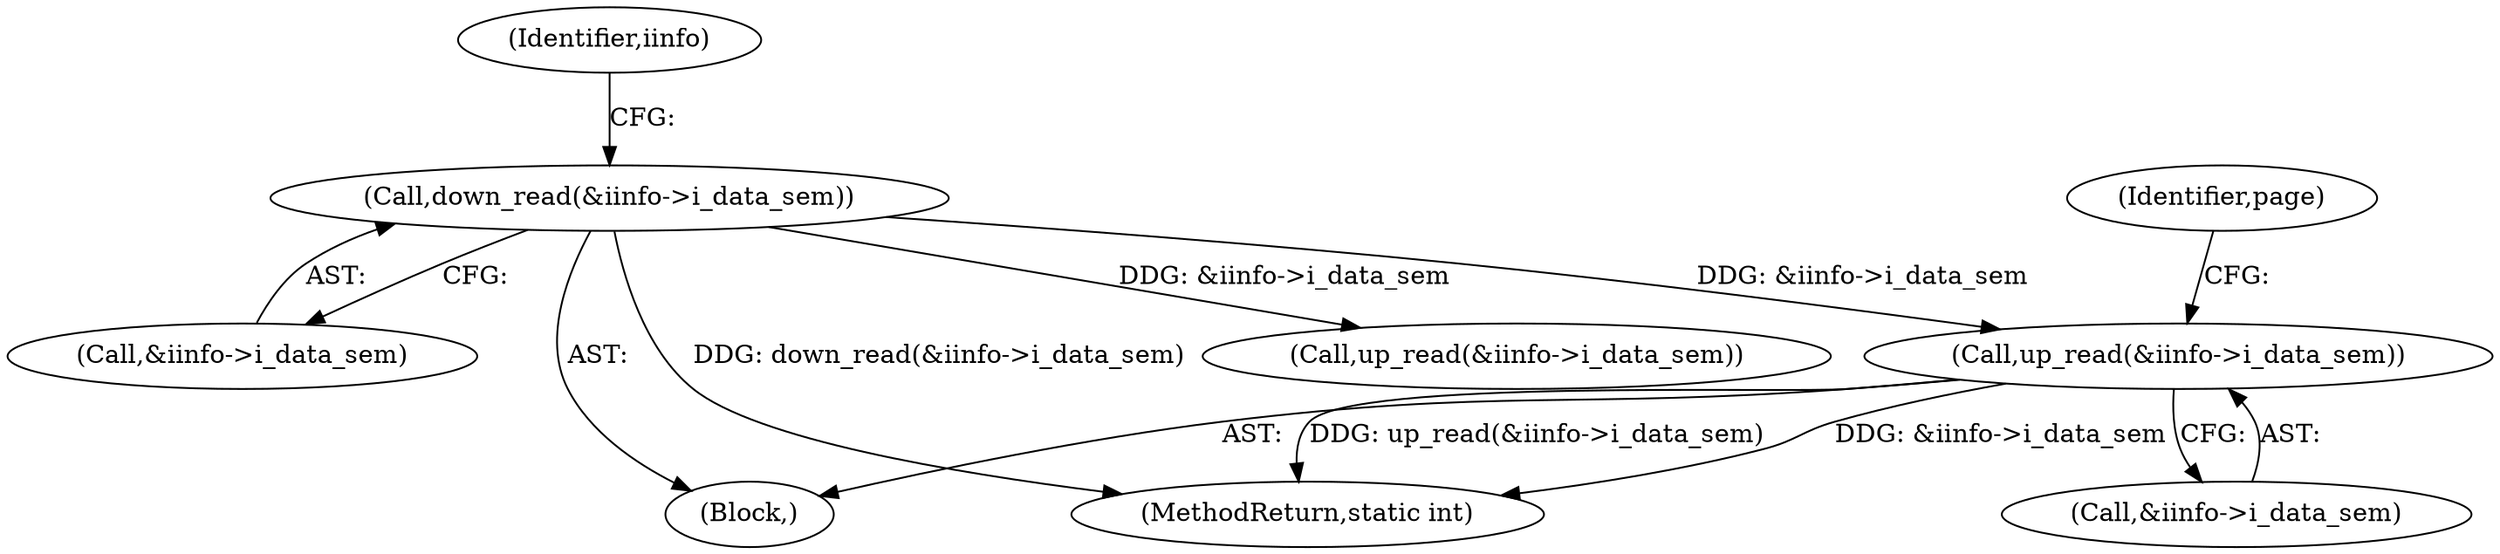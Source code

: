 digraph "0_linux_a1d47b262952a45aae62bd49cfaf33dd76c11a2c@API" {
"1000190" [label="(Call,up_read(&iinfo->i_data_sem))"];
"1000138" [label="(Call,down_read(&iinfo->i_data_sem))"];
"1000204" [label="(Call,up_read(&iinfo->i_data_sem))"];
"1000190" [label="(Call,up_read(&iinfo->i_data_sem))"];
"1000103" [label="(Block,)"];
"1000146" [label="(Identifier,iinfo)"];
"1000191" [label="(Call,&iinfo->i_data_sem)"];
"1000139" [label="(Call,&iinfo->i_data_sem)"];
"1000217" [label="(MethodReturn,static int)"];
"1000138" [label="(Call,down_read(&iinfo->i_data_sem))"];
"1000196" [label="(Identifier,page)"];
"1000190" -> "1000103"  [label="AST: "];
"1000190" -> "1000191"  [label="CFG: "];
"1000191" -> "1000190"  [label="AST: "];
"1000196" -> "1000190"  [label="CFG: "];
"1000190" -> "1000217"  [label="DDG: up_read(&iinfo->i_data_sem)"];
"1000190" -> "1000217"  [label="DDG: &iinfo->i_data_sem"];
"1000138" -> "1000190"  [label="DDG: &iinfo->i_data_sem"];
"1000138" -> "1000103"  [label="AST: "];
"1000138" -> "1000139"  [label="CFG: "];
"1000139" -> "1000138"  [label="AST: "];
"1000146" -> "1000138"  [label="CFG: "];
"1000138" -> "1000217"  [label="DDG: down_read(&iinfo->i_data_sem)"];
"1000138" -> "1000204"  [label="DDG: &iinfo->i_data_sem"];
}
